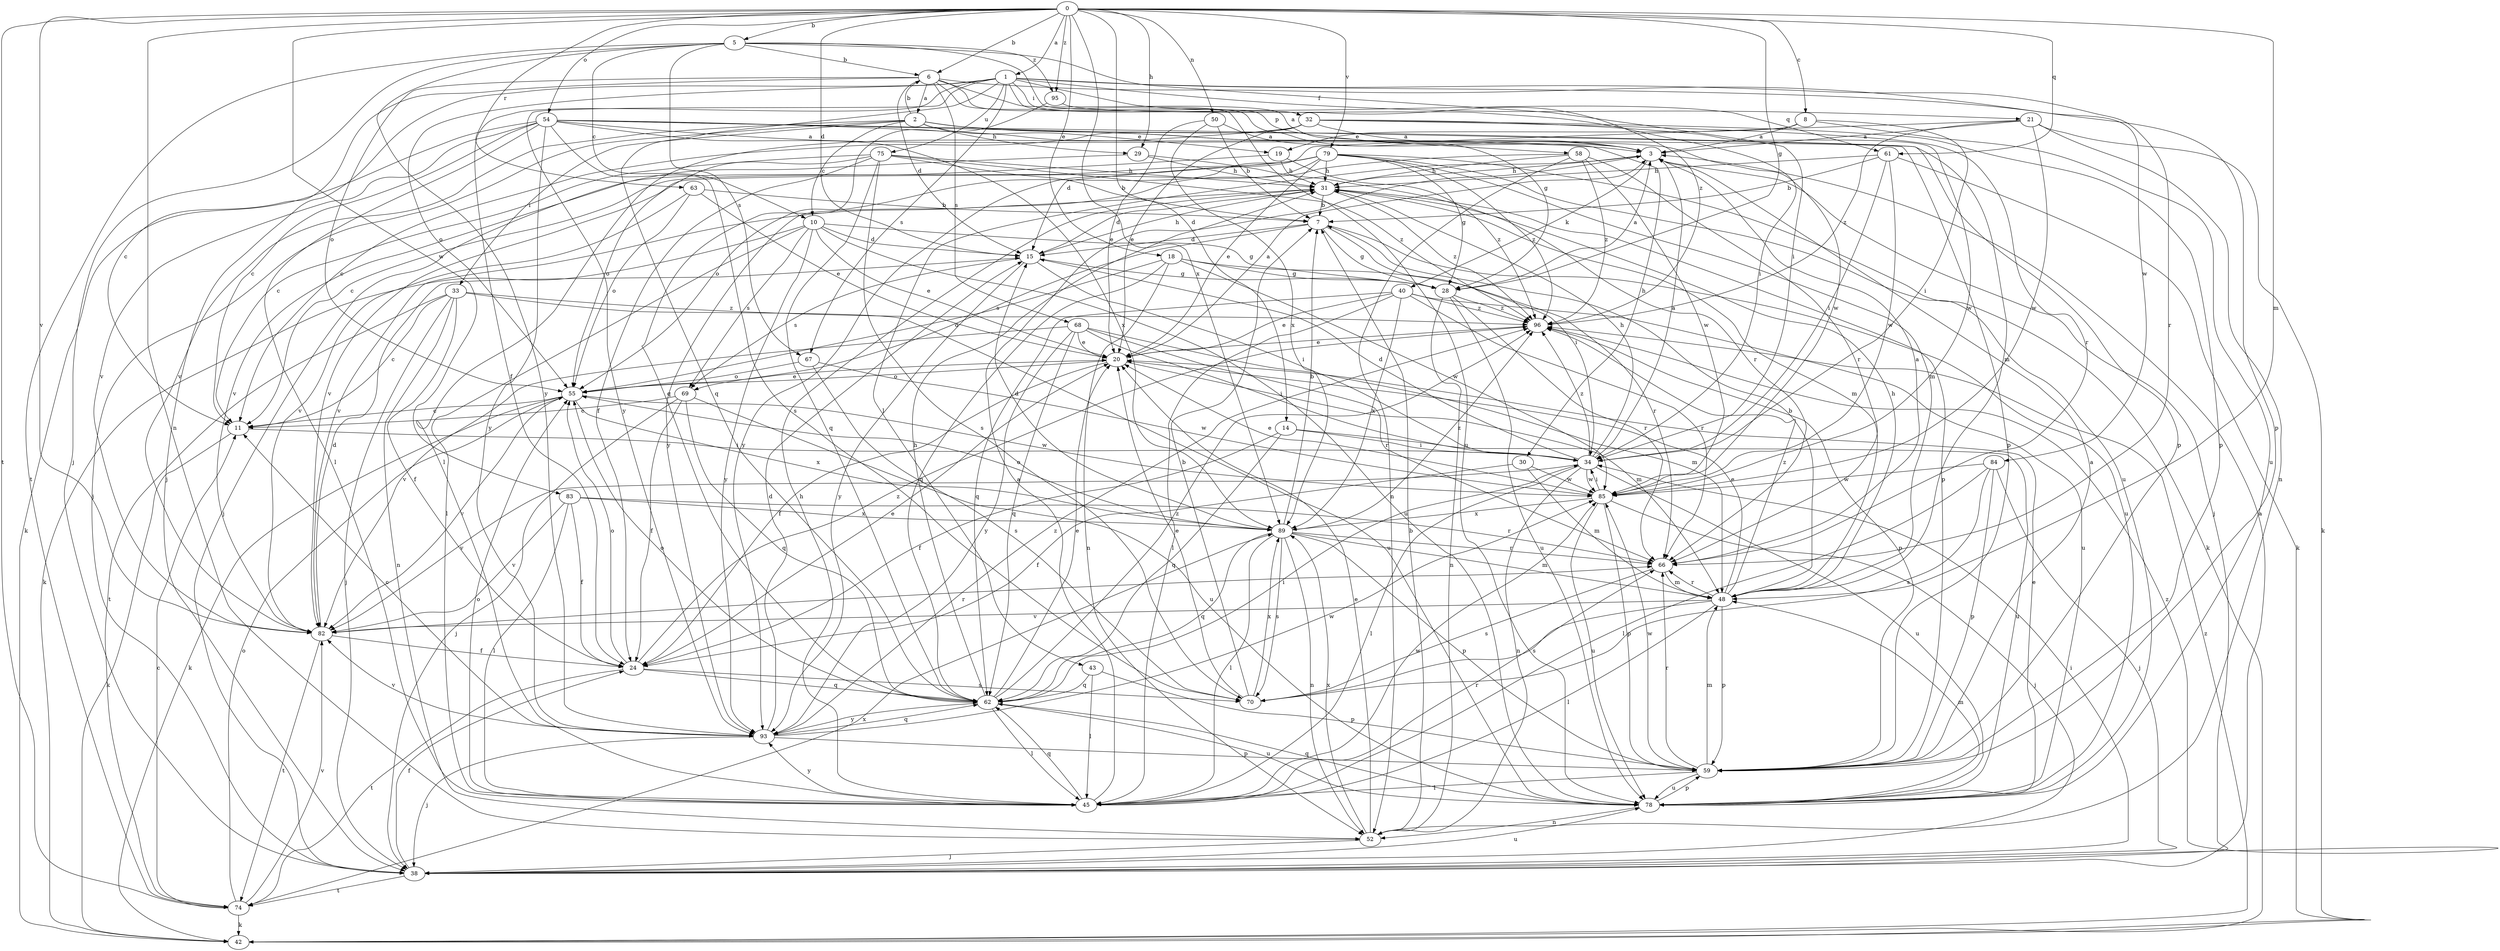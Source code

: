 strict digraph  {
0;
1;
2;
3;
5;
6;
7;
8;
10;
11;
14;
15;
18;
19;
20;
21;
24;
28;
29;
30;
31;
32;
33;
34;
38;
40;
42;
43;
45;
48;
50;
52;
54;
55;
58;
59;
61;
62;
63;
66;
67;
68;
69;
70;
74;
75;
78;
79;
82;
83;
84;
85;
89;
93;
95;
96;
0 -> 1  [label=a];
0 -> 5  [label=b];
0 -> 6  [label=b];
0 -> 8  [label=c];
0 -> 14  [label=d];
0 -> 15  [label=d];
0 -> 18  [label=e];
0 -> 28  [label=g];
0 -> 29  [label=h];
0 -> 48  [label=m];
0 -> 50  [label=n];
0 -> 52  [label=n];
0 -> 54  [label=o];
0 -> 61  [label=q];
0 -> 63  [label=r];
0 -> 74  [label=t];
0 -> 79  [label=v];
0 -> 82  [label=v];
0 -> 83  [label=w];
0 -> 89  [label=x];
0 -> 95  [label=z];
1 -> 21  [label=f];
1 -> 24  [label=f];
1 -> 32  [label=i];
1 -> 38  [label=j];
1 -> 55  [label=o];
1 -> 58  [label=p];
1 -> 61  [label=q];
1 -> 62  [label=q];
1 -> 66  [label=r];
1 -> 67  [label=s];
1 -> 75  [label=u];
1 -> 84  [label=w];
1 -> 93  [label=y];
2 -> 6  [label=b];
2 -> 10  [label=c];
2 -> 19  [label=e];
2 -> 29  [label=h];
2 -> 30  [label=h];
2 -> 33  [label=i];
2 -> 38  [label=j];
2 -> 59  [label=p];
2 -> 82  [label=v];
3 -> 31  [label=h];
3 -> 38  [label=j];
3 -> 40  [label=k];
3 -> 43  [label=l];
5 -> 6  [label=b];
5 -> 10  [label=c];
5 -> 34  [label=i];
5 -> 38  [label=j];
5 -> 67  [label=s];
5 -> 74  [label=t];
5 -> 93  [label=y];
5 -> 95  [label=z];
5 -> 96  [label=z];
6 -> 2  [label=a];
6 -> 3  [label=a];
6 -> 11  [label=c];
6 -> 15  [label=d];
6 -> 28  [label=g];
6 -> 55  [label=o];
6 -> 59  [label=p];
6 -> 68  [label=s];
6 -> 78  [label=u];
7 -> 15  [label=d];
7 -> 28  [label=g];
7 -> 34  [label=i];
7 -> 69  [label=s];
7 -> 78  [label=u];
8 -> 3  [label=a];
8 -> 19  [label=e];
8 -> 34  [label=i];
8 -> 78  [label=u];
10 -> 15  [label=d];
10 -> 20  [label=e];
10 -> 28  [label=g];
10 -> 42  [label=k];
10 -> 45  [label=l];
10 -> 69  [label=s];
10 -> 78  [label=u];
10 -> 93  [label=y];
11 -> 34  [label=i];
11 -> 42  [label=k];
14 -> 24  [label=f];
14 -> 34  [label=i];
14 -> 62  [label=q];
14 -> 78  [label=u];
15 -> 28  [label=g];
15 -> 31  [label=h];
15 -> 34  [label=i];
15 -> 69  [label=s];
15 -> 93  [label=y];
18 -> 28  [label=g];
18 -> 52  [label=n];
18 -> 55  [label=o];
18 -> 62  [label=q];
18 -> 66  [label=r];
18 -> 85  [label=w];
19 -> 31  [label=h];
19 -> 82  [label=v];
19 -> 96  [label=z];
20 -> 3  [label=a];
20 -> 24  [label=f];
20 -> 48  [label=m];
20 -> 55  [label=o];
21 -> 3  [label=a];
21 -> 15  [label=d];
21 -> 42  [label=k];
21 -> 52  [label=n];
21 -> 85  [label=w];
21 -> 96  [label=z];
24 -> 20  [label=e];
24 -> 55  [label=o];
24 -> 62  [label=q];
24 -> 70  [label=s];
24 -> 74  [label=t];
24 -> 96  [label=z];
28 -> 3  [label=a];
28 -> 52  [label=n];
28 -> 66  [label=r];
28 -> 78  [label=u];
28 -> 96  [label=z];
29 -> 31  [label=h];
29 -> 38  [label=j];
29 -> 66  [label=r];
30 -> 24  [label=f];
30 -> 48  [label=m];
30 -> 85  [label=w];
31 -> 7  [label=b];
31 -> 15  [label=d];
31 -> 48  [label=m];
31 -> 59  [label=p];
31 -> 82  [label=v];
31 -> 96  [label=z];
32 -> 3  [label=a];
32 -> 11  [label=c];
32 -> 20  [label=e];
32 -> 45  [label=l];
32 -> 59  [label=p];
32 -> 66  [label=r];
32 -> 85  [label=w];
33 -> 11  [label=c];
33 -> 24  [label=f];
33 -> 38  [label=j];
33 -> 52  [label=n];
33 -> 74  [label=t];
33 -> 78  [label=u];
33 -> 96  [label=z];
34 -> 3  [label=a];
34 -> 15  [label=d];
34 -> 31  [label=h];
34 -> 45  [label=l];
34 -> 52  [label=n];
34 -> 78  [label=u];
34 -> 82  [label=v];
34 -> 85  [label=w];
34 -> 96  [label=z];
38 -> 3  [label=a];
38 -> 24  [label=f];
38 -> 34  [label=i];
38 -> 74  [label=t];
38 -> 78  [label=u];
38 -> 96  [label=z];
40 -> 20  [label=e];
40 -> 45  [label=l];
40 -> 62  [label=q];
40 -> 66  [label=r];
40 -> 78  [label=u];
40 -> 89  [label=x];
40 -> 96  [label=z];
42 -> 96  [label=z];
43 -> 45  [label=l];
43 -> 59  [label=p];
43 -> 62  [label=q];
45 -> 3  [label=a];
45 -> 31  [label=h];
45 -> 55  [label=o];
45 -> 62  [label=q];
45 -> 66  [label=r];
45 -> 85  [label=w];
45 -> 93  [label=y];
48 -> 7  [label=b];
48 -> 20  [label=e];
48 -> 31  [label=h];
48 -> 45  [label=l];
48 -> 59  [label=p];
48 -> 66  [label=r];
48 -> 70  [label=s];
48 -> 82  [label=v];
48 -> 96  [label=z];
50 -> 3  [label=a];
50 -> 7  [label=b];
50 -> 20  [label=e];
50 -> 89  [label=x];
52 -> 7  [label=b];
52 -> 20  [label=e];
52 -> 38  [label=j];
52 -> 89  [label=x];
54 -> 3  [label=a];
54 -> 11  [label=c];
54 -> 42  [label=k];
54 -> 45  [label=l];
54 -> 48  [label=m];
54 -> 59  [label=p];
54 -> 70  [label=s];
54 -> 82  [label=v];
54 -> 85  [label=w];
54 -> 89  [label=x];
54 -> 93  [label=y];
55 -> 11  [label=c];
55 -> 20  [label=e];
55 -> 42  [label=k];
55 -> 82  [label=v];
55 -> 85  [label=w];
55 -> 89  [label=x];
58 -> 31  [label=h];
58 -> 52  [label=n];
58 -> 66  [label=r];
58 -> 85  [label=w];
58 -> 93  [label=y];
58 -> 96  [label=z];
59 -> 3  [label=a];
59 -> 45  [label=l];
59 -> 48  [label=m];
59 -> 66  [label=r];
59 -> 78  [label=u];
59 -> 85  [label=w];
61 -> 7  [label=b];
61 -> 31  [label=h];
61 -> 34  [label=i];
61 -> 42  [label=k];
61 -> 85  [label=w];
62 -> 20  [label=e];
62 -> 31  [label=h];
62 -> 34  [label=i];
62 -> 45  [label=l];
62 -> 55  [label=o];
62 -> 78  [label=u];
62 -> 93  [label=y];
62 -> 96  [label=z];
63 -> 7  [label=b];
63 -> 20  [label=e];
63 -> 55  [label=o];
63 -> 82  [label=v];
66 -> 3  [label=a];
66 -> 48  [label=m];
66 -> 70  [label=s];
67 -> 55  [label=o];
67 -> 70  [label=s];
67 -> 85  [label=w];
68 -> 20  [label=e];
68 -> 34  [label=i];
68 -> 48  [label=m];
68 -> 62  [label=q];
68 -> 66  [label=r];
68 -> 82  [label=v];
68 -> 93  [label=y];
69 -> 11  [label=c];
69 -> 24  [label=f];
69 -> 38  [label=j];
69 -> 62  [label=q];
69 -> 78  [label=u];
70 -> 7  [label=b];
70 -> 20  [label=e];
70 -> 89  [label=x];
74 -> 11  [label=c];
74 -> 42  [label=k];
74 -> 55  [label=o];
74 -> 82  [label=v];
74 -> 89  [label=x];
75 -> 7  [label=b];
75 -> 11  [label=c];
75 -> 24  [label=f];
75 -> 31  [label=h];
75 -> 55  [label=o];
75 -> 62  [label=q];
75 -> 70  [label=s];
75 -> 96  [label=z];
78 -> 20  [label=e];
78 -> 48  [label=m];
78 -> 52  [label=n];
78 -> 59  [label=p];
78 -> 62  [label=q];
79 -> 11  [label=c];
79 -> 20  [label=e];
79 -> 28  [label=g];
79 -> 31  [label=h];
79 -> 42  [label=k];
79 -> 48  [label=m];
79 -> 55  [label=o];
79 -> 78  [label=u];
79 -> 82  [label=v];
79 -> 93  [label=y];
79 -> 96  [label=z];
82 -> 15  [label=d];
82 -> 24  [label=f];
82 -> 66  [label=r];
82 -> 74  [label=t];
83 -> 24  [label=f];
83 -> 45  [label=l];
83 -> 66  [label=r];
83 -> 82  [label=v];
83 -> 89  [label=x];
84 -> 38  [label=j];
84 -> 45  [label=l];
84 -> 59  [label=p];
84 -> 70  [label=s];
84 -> 85  [label=w];
85 -> 20  [label=e];
85 -> 34  [label=i];
85 -> 38  [label=j];
85 -> 59  [label=p];
85 -> 78  [label=u];
85 -> 89  [label=x];
89 -> 7  [label=b];
89 -> 15  [label=d];
89 -> 45  [label=l];
89 -> 48  [label=m];
89 -> 52  [label=n];
89 -> 55  [label=o];
89 -> 59  [label=p];
89 -> 62  [label=q];
89 -> 66  [label=r];
89 -> 70  [label=s];
89 -> 96  [label=z];
93 -> 11  [label=c];
93 -> 15  [label=d];
93 -> 38  [label=j];
93 -> 59  [label=p];
93 -> 62  [label=q];
93 -> 82  [label=v];
93 -> 85  [label=w];
93 -> 96  [label=z];
95 -> 34  [label=i];
95 -> 62  [label=q];
96 -> 20  [label=e];
96 -> 59  [label=p];
}
